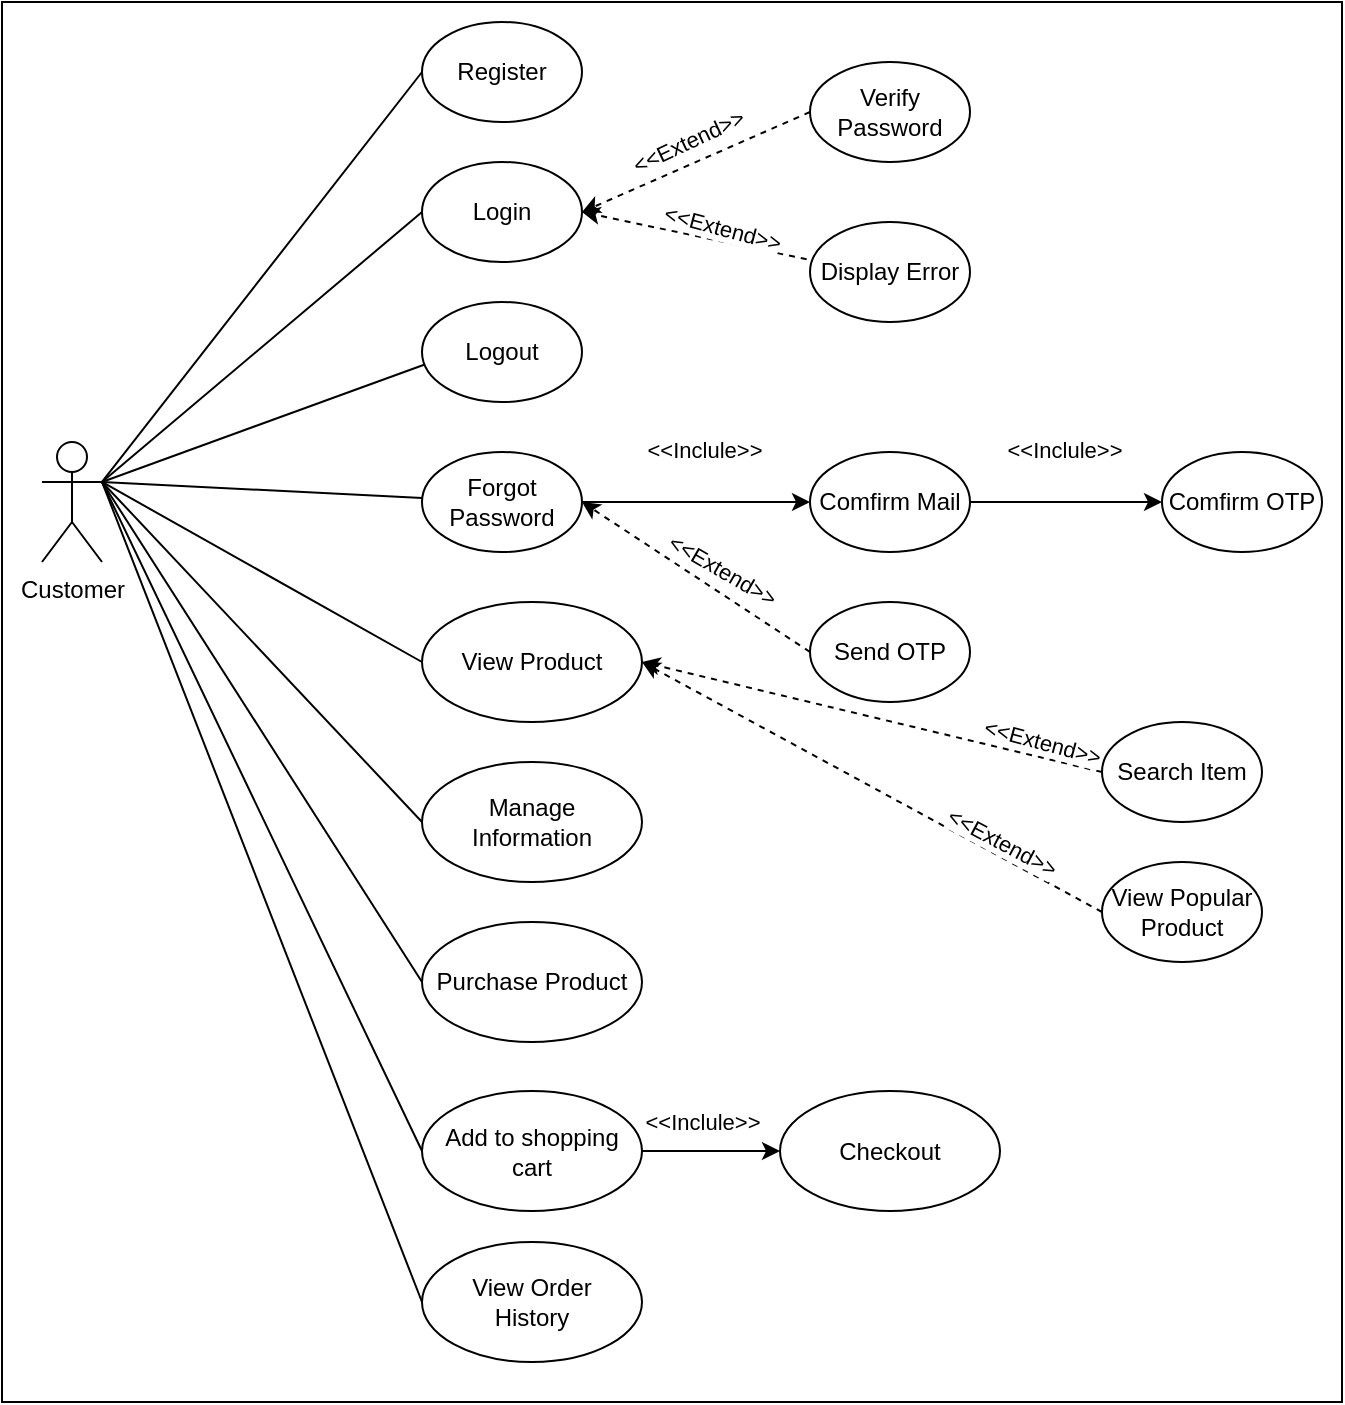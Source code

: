 <mxfile version="14.7.7" type="device"><diagram id="hYlFgGPca2TO5aZFgw9K" name="Page-1"><mxGraphModel dx="1019" dy="555" grid="1" gridSize="10" guides="1" tooltips="1" connect="1" arrows="1" fold="1" page="1" pageScale="1" pageWidth="827" pageHeight="1169" math="0" shadow="0"><root><mxCell id="0"/><mxCell id="1" parent="0"/><mxCell id="0jXOolDG2gITFVpfu4NX-1" value="" style="rounded=0;whiteSpace=wrap;html=1;" parent="1" vertex="1"><mxGeometry x="70" y="100" width="670" height="700" as="geometry"/></mxCell><mxCell id="0jXOolDG2gITFVpfu4NX-2" value="Customer" style="shape=umlActor;verticalLabelPosition=bottom;verticalAlign=top;html=1;outlineConnect=0;" parent="1" vertex="1"><mxGeometry x="90" y="320" width="30" height="60" as="geometry"/></mxCell><mxCell id="0jXOolDG2gITFVpfu4NX-3" value="Login" style="ellipse;whiteSpace=wrap;html=1;" parent="1" vertex="1"><mxGeometry x="280" y="180" width="80" height="50" as="geometry"/></mxCell><mxCell id="0jXOolDG2gITFVpfu4NX-4" value="" style="endArrow=none;html=1;entryX=0;entryY=0.5;entryDx=0;entryDy=0;exitX=1;exitY=0.333;exitDx=0;exitDy=0;exitPerimeter=0;" parent="1" source="0jXOolDG2gITFVpfu4NX-2" target="0jXOolDG2gITFVpfu4NX-3" edge="1"><mxGeometry width="50" height="50" relative="1" as="geometry"><mxPoint x="120" y="338" as="sourcePoint"/><mxPoint x="400" y="340" as="targetPoint"/></mxGeometry></mxCell><mxCell id="0jXOolDG2gITFVpfu4NX-5" value="Verify&lt;br&gt;Password" style="ellipse;whiteSpace=wrap;html=1;" parent="1" vertex="1"><mxGeometry x="474" y="130" width="80" height="50" as="geometry"/></mxCell><mxCell id="0jXOolDG2gITFVpfu4NX-6" value="Display Error" style="ellipse;whiteSpace=wrap;html=1;" parent="1" vertex="1"><mxGeometry x="474" y="210" width="80" height="50" as="geometry"/></mxCell><mxCell id="0jXOolDG2gITFVpfu4NX-7" value="" style="endArrow=classic;html=1;dashed=1;exitX=-0.021;exitY=0.373;exitDx=0;exitDy=0;exitPerimeter=0;entryX=1;entryY=0.5;entryDx=0;entryDy=0;" parent="1" source="0jXOolDG2gITFVpfu4NX-6" target="0jXOolDG2gITFVpfu4NX-3" edge="1"><mxGeometry relative="1" as="geometry"><mxPoint x="240" y="350" as="sourcePoint"/><mxPoint x="350" y="240" as="targetPoint"/></mxGeometry></mxCell><mxCell id="0jXOolDG2gITFVpfu4NX-8" value="&amp;lt;&amp;lt;Extend&amp;gt;&amp;gt;" style="edgeLabel;resizable=0;html=1;align=center;verticalAlign=middle;rotation=15;" parent="0jXOolDG2gITFVpfu4NX-7" connectable="0" vertex="1"><mxGeometry relative="1" as="geometry"><mxPoint x="14" y="-4" as="offset"/></mxGeometry></mxCell><mxCell id="0jXOolDG2gITFVpfu4NX-9" value="&amp;lt;&amp;lt;Inclule&amp;gt;&amp;gt;" style="edgeLabel;resizable=0;html=1;align=center;verticalAlign=middle;" parent="0jXOolDG2gITFVpfu4NX-7" connectable="0" vertex="1"><mxGeometry relative="1" as="geometry"><mxPoint x="5" y="107" as="offset"/></mxGeometry></mxCell><mxCell id="0jXOolDG2gITFVpfu4NX-10" value="&amp;lt;&amp;lt;Inclule&amp;gt;&amp;gt;" style="edgeLabel;resizable=0;html=1;align=center;verticalAlign=middle;" parent="0jXOolDG2gITFVpfu4NX-7" connectable="0" vertex="1"><mxGeometry relative="1" as="geometry"><mxPoint x="185" y="107" as="offset"/></mxGeometry></mxCell><mxCell id="0jXOolDG2gITFVpfu4NX-11" value="Register" style="ellipse;whiteSpace=wrap;html=1;" parent="1" vertex="1"><mxGeometry x="280" y="110" width="80" height="50" as="geometry"/></mxCell><mxCell id="0jXOolDG2gITFVpfu4NX-12" value="Logout" style="ellipse;whiteSpace=wrap;html=1;" parent="1" vertex="1"><mxGeometry x="280" y="250" width="80" height="50" as="geometry"/></mxCell><mxCell id="0jXOolDG2gITFVpfu4NX-13" value="" style="endArrow=none;html=1;entryX=0.013;entryY=0.627;entryDx=0;entryDy=0;entryPerimeter=0;exitX=1;exitY=0.333;exitDx=0;exitDy=0;exitPerimeter=0;" parent="1" source="0jXOolDG2gITFVpfu4NX-2" target="0jXOolDG2gITFVpfu4NX-12" edge="1"><mxGeometry width="50" height="50" relative="1" as="geometry"><mxPoint x="120" y="344" as="sourcePoint"/><mxPoint x="410" y="220" as="targetPoint"/></mxGeometry></mxCell><mxCell id="0jXOolDG2gITFVpfu4NX-14" value="" style="endArrow=none;html=1;entryX=0;entryY=0.5;entryDx=0;entryDy=0;exitX=1;exitY=0.333;exitDx=0;exitDy=0;exitPerimeter=0;" parent="1" source="0jXOolDG2gITFVpfu4NX-2" target="0jXOolDG2gITFVpfu4NX-19" edge="1"><mxGeometry width="50" height="50" relative="1" as="geometry"><mxPoint x="360" y="590" as="sourcePoint"/><mxPoint x="280" y="445" as="targetPoint"/></mxGeometry></mxCell><mxCell id="0jXOolDG2gITFVpfu4NX-15" value="" style="endArrow=none;html=1;entryX=0;entryY=0.5;entryDx=0;entryDy=0;exitX=1;exitY=0.333;exitDx=0;exitDy=0;exitPerimeter=0;" parent="1" source="0jXOolDG2gITFVpfu4NX-2" target="0jXOolDG2gITFVpfu4NX-20" edge="1"><mxGeometry width="50" height="50" relative="1" as="geometry"><mxPoint x="178" y="390" as="sourcePoint"/><mxPoint x="280" y="615" as="targetPoint"/></mxGeometry></mxCell><mxCell id="0jXOolDG2gITFVpfu4NX-16" value="" style="endArrow=none;html=1;entryX=0;entryY=0.5;entryDx=0;entryDy=0;exitX=1;exitY=0.333;exitDx=0;exitDy=0;exitPerimeter=0;" parent="1" source="0jXOolDG2gITFVpfu4NX-2" target="0jXOolDG2gITFVpfu4NX-11" edge="1"><mxGeometry width="50" height="50" relative="1" as="geometry"><mxPoint x="180" y="330" as="sourcePoint"/><mxPoint x="500" y="290" as="targetPoint"/></mxGeometry></mxCell><mxCell id="0jXOolDG2gITFVpfu4NX-17" value="" style="endArrow=classic;html=1;dashed=1;exitX=0;exitY=0.5;exitDx=0;exitDy=0;entryX=1;entryY=0.5;entryDx=0;entryDy=0;" parent="1" source="0jXOolDG2gITFVpfu4NX-5" target="0jXOolDG2gITFVpfu4NX-3" edge="1"><mxGeometry relative="1" as="geometry"><mxPoint x="458.32" y="318.65" as="sourcePoint"/><mxPoint x="355.04" y="268.65" as="targetPoint"/></mxGeometry></mxCell><mxCell id="0jXOolDG2gITFVpfu4NX-18" value="&amp;lt;&amp;lt;Extend&amp;gt;&amp;gt;" style="edgeLabel;resizable=0;html=1;align=center;verticalAlign=middle;rotation=-25;" parent="0jXOolDG2gITFVpfu4NX-17" connectable="0" vertex="1"><mxGeometry relative="1" as="geometry"><mxPoint x="-5" y="-10" as="offset"/></mxGeometry></mxCell><mxCell id="0jXOolDG2gITFVpfu4NX-19" value="Manage&lt;br&gt;Information" style="ellipse;whiteSpace=wrap;html=1;" parent="1" vertex="1"><mxGeometry x="280" y="480" width="110" height="60" as="geometry"/></mxCell><mxCell id="0jXOolDG2gITFVpfu4NX-20" value="Purchase Product" style="ellipse;whiteSpace=wrap;html=1;" parent="1" vertex="1"><mxGeometry x="280" y="560" width="110" height="60" as="geometry"/></mxCell><mxCell id="0jXOolDG2gITFVpfu4NX-21" value="View Product" style="ellipse;whiteSpace=wrap;html=1;" parent="1" vertex="1"><mxGeometry x="280" y="400" width="110" height="60" as="geometry"/></mxCell><mxCell id="0jXOolDG2gITFVpfu4NX-22" value="" style="endArrow=none;html=1;entryX=0;entryY=0.5;entryDx=0;entryDy=0;exitX=1;exitY=0.333;exitDx=0;exitDy=0;exitPerimeter=0;" parent="1" source="0jXOolDG2gITFVpfu4NX-2" target="0jXOolDG2gITFVpfu4NX-21" edge="1"><mxGeometry width="50" height="50" relative="1" as="geometry"><mxPoint x="450" y="570" as="sourcePoint"/><mxPoint x="500" y="520" as="targetPoint"/></mxGeometry></mxCell><mxCell id="Ezh0jyhYWuXDV8nBCGHk-3" style="edgeStyle=orthogonalEdgeStyle;rounded=0;orthogonalLoop=1;jettySize=auto;html=1;entryX=0;entryY=0.5;entryDx=0;entryDy=0;" edge="1" parent="1" source="0jXOolDG2gITFVpfu4NX-29" target="Ezh0jyhYWuXDV8nBCGHk-2"><mxGeometry relative="1" as="geometry"/></mxCell><mxCell id="0jXOolDG2gITFVpfu4NX-29" value="Add to shopping cart" style="ellipse;whiteSpace=wrap;html=1;" parent="1" vertex="1"><mxGeometry x="280" y="644.5" width="110" height="60" as="geometry"/></mxCell><mxCell id="0jXOolDG2gITFVpfu4NX-30" value="" style="endArrow=none;html=1;exitX=0;exitY=0.5;exitDx=0;exitDy=0;entryX=1;entryY=0.333;entryDx=0;entryDy=0;entryPerimeter=0;" parent="1" source="0jXOolDG2gITFVpfu4NX-29" target="0jXOolDG2gITFVpfu4NX-2" edge="1"><mxGeometry width="50" height="50" relative="1" as="geometry"><mxPoint x="450" y="580" as="sourcePoint"/><mxPoint x="160" y="400" as="targetPoint"/></mxGeometry></mxCell><mxCell id="0jXOolDG2gITFVpfu4NX-34" style="edgeStyle=orthogonalEdgeStyle;rounded=0;orthogonalLoop=1;jettySize=auto;html=1;exitX=0.5;exitY=1;exitDx=0;exitDy=0;" parent="1" edge="1"><mxGeometry relative="1" as="geometry"><mxPoint x="545" y="735" as="sourcePoint"/><mxPoint x="545" y="735" as="targetPoint"/></mxGeometry></mxCell><mxCell id="0jXOolDG2gITFVpfu4NX-35" style="edgeStyle=orthogonalEdgeStyle;rounded=0;orthogonalLoop=1;jettySize=auto;html=1;" parent="1" source="0jXOolDG2gITFVpfu4NX-36" target="0jXOolDG2gITFVpfu4NX-39" edge="1"><mxGeometry relative="1" as="geometry"/></mxCell><mxCell id="0jXOolDG2gITFVpfu4NX-36" value="Forgot Password" style="ellipse;whiteSpace=wrap;html=1;" parent="1" vertex="1"><mxGeometry x="280" y="325" width="80" height="50" as="geometry"/></mxCell><mxCell id="0jXOolDG2gITFVpfu4NX-37" value="" style="endArrow=none;html=1;exitX=1;exitY=0.333;exitDx=0;exitDy=0;exitPerimeter=0;" parent="1" source="0jXOolDG2gITFVpfu4NX-2" target="0jXOolDG2gITFVpfu4NX-36" edge="1"><mxGeometry width="50" height="50" relative="1" as="geometry"><mxPoint x="170" y="350" as="sourcePoint"/><mxPoint x="291.04" y="291.35" as="targetPoint"/></mxGeometry></mxCell><mxCell id="0jXOolDG2gITFVpfu4NX-38" style="edgeStyle=orthogonalEdgeStyle;rounded=0;orthogonalLoop=1;jettySize=auto;html=1;entryX=0;entryY=0.5;entryDx=0;entryDy=0;" parent="1" source="0jXOolDG2gITFVpfu4NX-39" target="0jXOolDG2gITFVpfu4NX-44" edge="1"><mxGeometry relative="1" as="geometry"/></mxCell><mxCell id="0jXOolDG2gITFVpfu4NX-39" value="Comfirm Mail" style="ellipse;whiteSpace=wrap;html=1;" parent="1" vertex="1"><mxGeometry x="474" y="325" width="80" height="50" as="geometry"/></mxCell><mxCell id="0jXOolDG2gITFVpfu4NX-40" value="Send OTP" style="ellipse;whiteSpace=wrap;html=1;" parent="1" vertex="1"><mxGeometry x="474" y="400" width="80" height="50" as="geometry"/></mxCell><mxCell id="0jXOolDG2gITFVpfu4NX-41" value="" style="endArrow=classic;html=1;dashed=1;exitX=0;exitY=0.5;exitDx=0;exitDy=0;" parent="1" source="0jXOolDG2gITFVpfu4NX-40" edge="1"><mxGeometry relative="1" as="geometry"><mxPoint x="482.32" y="258.65" as="sourcePoint"/><mxPoint x="360" y="350" as="targetPoint"/></mxGeometry></mxCell><mxCell id="0jXOolDG2gITFVpfu4NX-42" value="&amp;lt;&amp;lt;Extend&amp;gt;&amp;gt;" style="edgeLabel;resizable=0;html=1;align=center;verticalAlign=middle;rotation=30;" parent="0jXOolDG2gITFVpfu4NX-41" connectable="0" vertex="1"><mxGeometry relative="1" as="geometry"><mxPoint x="13" y="-4" as="offset"/></mxGeometry></mxCell><mxCell id="0jXOolDG2gITFVpfu4NX-44" value="Comfirm OTP" style="ellipse;whiteSpace=wrap;html=1;" parent="1" vertex="1"><mxGeometry x="650" y="325" width="80" height="50" as="geometry"/></mxCell><mxCell id="0jXOolDG2gITFVpfu4NX-47" value="View Order&lt;br&gt;History" style="ellipse;whiteSpace=wrap;html=1;" parent="1" vertex="1"><mxGeometry x="280" y="720" width="110" height="60" as="geometry"/></mxCell><mxCell id="0jXOolDG2gITFVpfu4NX-49" value="" style="endArrow=none;html=1;exitX=0;exitY=0.5;exitDx=0;exitDy=0;entryX=1;entryY=0.333;entryDx=0;entryDy=0;entryPerimeter=0;" parent="1" source="0jXOolDG2gITFVpfu4NX-47" target="0jXOolDG2gITFVpfu4NX-2" edge="1"><mxGeometry width="50" height="50" relative="1" as="geometry"><mxPoint x="360" y="600" as="sourcePoint"/><mxPoint x="410" y="550" as="targetPoint"/></mxGeometry></mxCell><mxCell id="0jXOolDG2gITFVpfu4NX-50" value="Search Item" style="ellipse;whiteSpace=wrap;html=1;" parent="1" vertex="1"><mxGeometry x="620" y="460" width="80" height="50" as="geometry"/></mxCell><mxCell id="0jXOolDG2gITFVpfu4NX-51" value="" style="endArrow=classic;html=1;dashed=1;exitX=0;exitY=0.5;exitDx=0;exitDy=0;entryX=1;entryY=0.5;entryDx=0;entryDy=0;" parent="1" source="0jXOolDG2gITFVpfu4NX-50" target="0jXOolDG2gITFVpfu4NX-21" edge="1"><mxGeometry relative="1" as="geometry"><mxPoint x="484" y="435" as="sourcePoint"/><mxPoint x="370" y="360" as="targetPoint"/></mxGeometry></mxCell><mxCell id="0jXOolDG2gITFVpfu4NX-52" value="&amp;lt;&amp;lt;Extend&amp;gt;&amp;gt;" style="edgeLabel;resizable=0;html=1;align=center;verticalAlign=middle;rotation=15;" parent="0jXOolDG2gITFVpfu4NX-51" connectable="0" vertex="1"><mxGeometry relative="1" as="geometry"><mxPoint x="85" y="12" as="offset"/></mxGeometry></mxCell><mxCell id="0jXOolDG2gITFVpfu4NX-53" value="View Popular Product" style="ellipse;whiteSpace=wrap;html=1;" parent="1" vertex="1"><mxGeometry x="620" y="530" width="80" height="50" as="geometry"/></mxCell><mxCell id="0jXOolDG2gITFVpfu4NX-54" value="" style="endArrow=classic;html=1;dashed=1;exitX=0;exitY=0.5;exitDx=0;exitDy=0;entryX=1;entryY=0.5;entryDx=0;entryDy=0;" parent="1" source="0jXOolDG2gITFVpfu4NX-53" target="0jXOolDG2gITFVpfu4NX-21" edge="1"><mxGeometry relative="1" as="geometry"><mxPoint x="630" y="495" as="sourcePoint"/><mxPoint x="400" y="440" as="targetPoint"/></mxGeometry></mxCell><mxCell id="0jXOolDG2gITFVpfu4NX-55" value="&amp;lt;&amp;lt;Extend&amp;gt;&amp;gt;" style="edgeLabel;resizable=0;html=1;align=center;verticalAlign=middle;rotation=28;" parent="0jXOolDG2gITFVpfu4NX-54" connectable="0" vertex="1"><mxGeometry relative="1" as="geometry"><mxPoint x="65" y="27" as="offset"/></mxGeometry></mxCell><mxCell id="Ezh0jyhYWuXDV8nBCGHk-2" value="Checkout" style="ellipse;whiteSpace=wrap;html=1;" vertex="1" parent="1"><mxGeometry x="459" y="644.5" width="110" height="60" as="geometry"/></mxCell><mxCell id="Ezh0jyhYWuXDV8nBCGHk-4" value="&amp;lt;&amp;lt;Inclule&amp;gt;&amp;gt;" style="edgeLabel;resizable=0;html=1;align=center;verticalAlign=middle;" connectable="0" vertex="1" parent="1"><mxGeometry x="420.003" y="659.996" as="geometry"/></mxCell></root></mxGraphModel></diagram></mxfile>